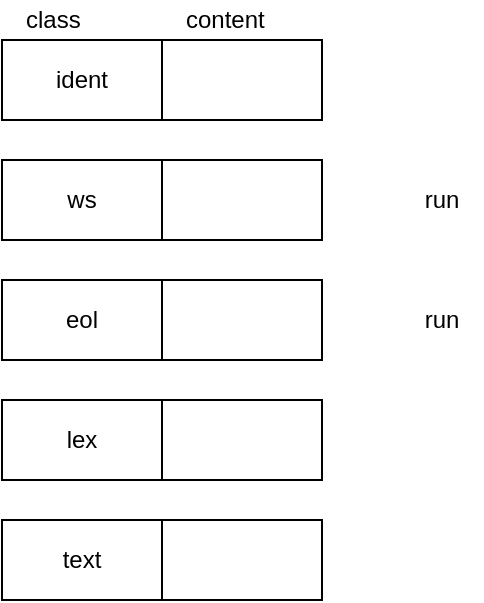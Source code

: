 <mxfile version="14.6.13" type="device" pages="3"><diagram id="q758erLMujVHihBBobEN" name="basic tokens"><mxGraphModel dx="1106" dy="806" grid="1" gridSize="10" guides="1" tooltips="1" connect="1" arrows="1" fold="1" page="1" pageScale="1" pageWidth="1100" pageHeight="850" math="0" shadow="0"><root><mxCell id="0"/><mxCell id="1" parent="0"/><mxCell id="L5prwi1aZWdTpoYQxjaW-1" value="ident" style="rounded=0;whiteSpace=wrap;html=1;" vertex="1" parent="1"><mxGeometry x="40" y="160" width="80" height="40" as="geometry"/></mxCell><mxCell id="L5prwi1aZWdTpoYQxjaW-3" value="" style="rounded=0;whiteSpace=wrap;html=1;" vertex="1" parent="1"><mxGeometry x="120" y="160" width="80" height="40" as="geometry"/></mxCell><mxCell id="L5prwi1aZWdTpoYQxjaW-4" value="class" style="text;html=1;strokeColor=none;fillColor=none;align=left;verticalAlign=middle;whiteSpace=wrap;rounded=0;" vertex="1" parent="1"><mxGeometry x="50" y="140" width="40" height="20" as="geometry"/></mxCell><mxCell id="L5prwi1aZWdTpoYQxjaW-6" value="content" style="text;html=1;strokeColor=none;fillColor=none;align=left;verticalAlign=middle;whiteSpace=wrap;rounded=0;" vertex="1" parent="1"><mxGeometry x="130" y="140" width="40" height="20" as="geometry"/></mxCell><mxCell id="L5prwi1aZWdTpoYQxjaW-7" value="ws" style="rounded=0;whiteSpace=wrap;html=1;" vertex="1" parent="1"><mxGeometry x="40" y="220" width="80" height="40" as="geometry"/></mxCell><mxCell id="L5prwi1aZWdTpoYQxjaW-9" value="" style="rounded=0;whiteSpace=wrap;html=1;" vertex="1" parent="1"><mxGeometry x="120" y="220" width="80" height="40" as="geometry"/></mxCell><mxCell id="L5prwi1aZWdTpoYQxjaW-10" value="eol" style="rounded=0;whiteSpace=wrap;html=1;" vertex="1" parent="1"><mxGeometry x="40" y="280" width="80" height="40" as="geometry"/></mxCell><mxCell id="L5prwi1aZWdTpoYQxjaW-12" value="" style="rounded=0;whiteSpace=wrap;html=1;" vertex="1" parent="1"><mxGeometry x="120" y="280" width="80" height="40" as="geometry"/></mxCell><mxCell id="L5prwi1aZWdTpoYQxjaW-13" value="lex" style="rounded=0;whiteSpace=wrap;html=1;" vertex="1" parent="1"><mxGeometry x="40" y="340" width="80" height="40" as="geometry"/></mxCell><mxCell id="L5prwi1aZWdTpoYQxjaW-15" value="" style="rounded=0;whiteSpace=wrap;html=1;" vertex="1" parent="1"><mxGeometry x="120" y="340" width="80" height="40" as="geometry"/></mxCell><mxCell id="L5prwi1aZWdTpoYQxjaW-16" value="text" style="rounded=0;whiteSpace=wrap;html=1;" vertex="1" parent="1"><mxGeometry x="40" y="400" width="80" height="40" as="geometry"/></mxCell><mxCell id="L5prwi1aZWdTpoYQxjaW-18" value="" style="rounded=0;whiteSpace=wrap;html=1;" vertex="1" parent="1"><mxGeometry x="120" y="400" width="80" height="40" as="geometry"/></mxCell><mxCell id="L5prwi1aZWdTpoYQxjaW-19" value="run" style="text;html=1;strokeColor=none;fillColor=none;align=center;verticalAlign=middle;whiteSpace=wrap;rounded=0;" vertex="1" parent="1"><mxGeometry x="240" y="230" width="40" height="20" as="geometry"/></mxCell><mxCell id="L5prwi1aZWdTpoYQxjaW-20" value="run" style="text;html=1;strokeColor=none;fillColor=none;align=center;verticalAlign=middle;whiteSpace=wrap;rounded=0;" vertex="1" parent="1"><mxGeometry x="240" y="290" width="40" height="20" as="geometry"/></mxCell></root></mxGraphModel></diagram><diagram name="line and file" id="4FyNnZv2i4IQjtWpqmVN"><mxGraphModel dx="1580" dy="1151" grid="1" gridSize="10" guides="1" tooltips="1" connect="1" arrows="1" fold="1" page="1" pageScale="1" pageWidth="1100" pageHeight="850" math="0" shadow="0"><root><mxCell id="XyYLDDtttfSexPk0L5Zn-0"/><mxCell id="XyYLDDtttfSexPk0L5Zn-1" parent="XyYLDDtttfSexPk0L5Zn-0"/><mxCell id="XyYLDDtttfSexPk0L5Zn-2" value="ident" style="rounded=0;whiteSpace=wrap;html=1;" vertex="1" parent="XyYLDDtttfSexPk0L5Zn-1"><mxGeometry x="40" y="160" width="80" height="40" as="geometry"/></mxCell><mxCell id="XyYLDDtttfSexPk0L5Zn-4" value="" style="rounded=0;whiteSpace=wrap;html=1;" vertex="1" parent="XyYLDDtttfSexPk0L5Zn-1"><mxGeometry x="120" y="160" width="80" height="40" as="geometry"/></mxCell><mxCell id="XyYLDDtttfSexPk0L5Zn-5" value="class" style="text;html=1;strokeColor=none;fillColor=none;align=left;verticalAlign=middle;whiteSpace=wrap;rounded=0;" vertex="1" parent="XyYLDDtttfSexPk0L5Zn-1"><mxGeometry x="50" y="140" width="40" height="20" as="geometry"/></mxCell><mxCell id="XyYLDDtttfSexPk0L5Zn-7" value="content" style="text;html=1;strokeColor=none;fillColor=none;align=left;verticalAlign=middle;whiteSpace=wrap;rounded=0;" vertex="1" parent="XyYLDDtttfSexPk0L5Zn-1"><mxGeometry x="130" y="140" width="40" height="20" as="geometry"/></mxCell><mxCell id="XyYLDDtttfSexPk0L5Zn-8" value="ws" style="rounded=0;whiteSpace=wrap;html=1;" vertex="1" parent="XyYLDDtttfSexPk0L5Zn-1"><mxGeometry x="40" y="220" width="80" height="40" as="geometry"/></mxCell><mxCell id="XyYLDDtttfSexPk0L5Zn-10" value="" style="rounded=0;whiteSpace=wrap;html=1;" vertex="1" parent="XyYLDDtttfSexPk0L5Zn-1"><mxGeometry x="120" y="220" width="80" height="40" as="geometry"/></mxCell><mxCell id="XyYLDDtttfSexPk0L5Zn-11" value="eol" style="rounded=0;whiteSpace=wrap;html=1;" vertex="1" parent="XyYLDDtttfSexPk0L5Zn-1"><mxGeometry x="40" y="280" width="80" height="40" as="geometry"/></mxCell><mxCell id="XyYLDDtttfSexPk0L5Zn-13" value="" style="rounded=0;whiteSpace=wrap;html=1;" vertex="1" parent="XyYLDDtttfSexPk0L5Zn-1"><mxGeometry x="120" y="280" width="80" height="40" as="geometry"/></mxCell><mxCell id="XyYLDDtttfSexPk0L5Zn-14" value="lex" style="rounded=0;whiteSpace=wrap;html=1;" vertex="1" parent="XyYLDDtttfSexPk0L5Zn-1"><mxGeometry x="40" y="340" width="80" height="40" as="geometry"/></mxCell><mxCell id="XyYLDDtttfSexPk0L5Zn-16" value="" style="rounded=0;whiteSpace=wrap;html=1;" vertex="1" parent="XyYLDDtttfSexPk0L5Zn-1"><mxGeometry x="120" y="340" width="80" height="40" as="geometry"/></mxCell><mxCell id="XyYLDDtttfSexPk0L5Zn-17" value="text" style="rounded=0;whiteSpace=wrap;html=1;" vertex="1" parent="XyYLDDtttfSexPk0L5Zn-1"><mxGeometry x="40" y="400" width="80" height="40" as="geometry"/></mxCell><mxCell id="XyYLDDtttfSexPk0L5Zn-19" value="" style="rounded=0;whiteSpace=wrap;html=1;" vertex="1" parent="XyYLDDtttfSexPk0L5Zn-1"><mxGeometry x="120" y="400" width="80" height="40" as="geometry"/></mxCell><mxCell id="XyYLDDtttfSexPk0L5Zn-20" value="&lt;i&gt;run&lt;/i&gt;" style="text;html=1;strokeColor=none;fillColor=none;align=center;verticalAlign=middle;whiteSpace=wrap;rounded=0;" vertex="1" parent="XyYLDDtttfSexPk0L5Zn-1"><mxGeometry x="140" y="230" width="40" height="20" as="geometry"/></mxCell><mxCell id="XyYLDDtttfSexPk0L5Zn-21" value="&lt;i&gt;run&lt;/i&gt;" style="text;html=1;strokeColor=none;fillColor=none;align=center;verticalAlign=middle;whiteSpace=wrap;rounded=0;" vertex="1" parent="XyYLDDtttfSexPk0L5Zn-1"><mxGeometry x="140" y="290" width="40" height="20" as="geometry"/></mxCell><mxCell id="R7oRMEcK3-nAzzsThVdF-0" value="line" style="rounded=0;whiteSpace=wrap;html=1;" vertex="1" parent="XyYLDDtttfSexPk0L5Zn-1"><mxGeometry x="40" y="460" width="80" height="40" as="geometry"/></mxCell><mxCell id="R7oRMEcK3-nAzzsThVdF-1" value="NN" style="rounded=0;whiteSpace=wrap;html=1;" vertex="1" parent="XyYLDDtttfSexPk0L5Zn-1"><mxGeometry x="120" y="460" width="80" height="40" as="geometry"/></mxCell><mxCell id="R7oRMEcK3-nAzzsThVdF-2" value="file" style="rounded=0;whiteSpace=wrap;html=1;" vertex="1" parent="XyYLDDtttfSexPk0L5Zn-1"><mxGeometry x="40" y="520" width="80" height="40" as="geometry"/></mxCell><mxCell id="R7oRMEcK3-nAzzsThVdF-3" value="..." style="rounded=0;whiteSpace=wrap;html=1;" vertex="1" parent="XyYLDDtttfSexPk0L5Zn-1"><mxGeometry x="120" y="520" width="80" height="40" as="geometry"/></mxCell></root></mxGraphModel></diagram><diagram name="embellished tokens" id="Cx9Z_D_UMr7verjHAX50"><mxGraphModel dx="1106" dy="806" grid="1" gridSize="10" guides="1" tooltips="1" connect="1" arrows="1" fold="1" page="1" pageScale="1" pageWidth="1100" pageHeight="850" math="0" shadow="0"><root><mxCell id="7Bz0XT4_teJluRgP3fAH-0"/><mxCell id="7Bz0XT4_teJluRgP3fAH-1" parent="7Bz0XT4_teJluRgP3fAH-0"/><mxCell id="7Bz0XT4_teJluRgP3fAH-2" value="" style="rounded=1;whiteSpace=wrap;html=1;" vertex="1" parent="7Bz0XT4_teJluRgP3fAH-1"><mxGeometry x="245" y="820" width="370" height="100" as="geometry"/></mxCell><mxCell id="7Bz0XT4_teJluRgP3fAH-3" value="" style="rounded=1;whiteSpace=wrap;html=1;" vertex="1" parent="7Bz0XT4_teJluRgP3fAH-1"><mxGeometry x="250" y="940" width="370" height="100" as="geometry"/></mxCell><mxCell id="7Bz0XT4_teJluRgP3fAH-4" value="" style="rounded=1;whiteSpace=wrap;html=1;" vertex="1" parent="7Bz0XT4_teJluRgP3fAH-1"><mxGeometry x="250" y="1060" width="370" height="100" as="geometry"/></mxCell><mxCell id="7Bz0XT4_teJluRgP3fAH-5" value="" style="rounded=1;whiteSpace=wrap;html=1;" vertex="1" parent="7Bz0XT4_teJluRgP3fAH-1"><mxGeometry x="245" y="700" width="370" height="100" as="geometry"/></mxCell><mxCell id="7Bz0XT4_teJluRgP3fAH-6" value="" style="rounded=1;whiteSpace=wrap;html=1;" vertex="1" parent="7Bz0XT4_teJluRgP3fAH-1"><mxGeometry x="245" y="560" width="370" height="120" as="geometry"/></mxCell><mxCell id="7Bz0XT4_teJluRgP3fAH-7" value="" style="rounded=1;whiteSpace=wrap;html=1;" vertex="1" parent="7Bz0XT4_teJluRgP3fAH-1"><mxGeometry x="245" y="180" width="350" height="260" as="geometry"/></mxCell><mxCell id="7Bz0XT4_teJluRgP3fAH-8" value="" style="rounded=1;whiteSpace=wrap;html=1;" vertex="1" parent="7Bz0XT4_teJluRgP3fAH-1"><mxGeometry x="285" y="260" width="270" height="160" as="geometry"/></mxCell><mxCell id="7Bz0XT4_teJluRgP3fAH-9" value="ident" style="rounded=0;whiteSpace=wrap;html=1;" vertex="1" parent="7Bz0XT4_teJluRgP3fAH-1"><mxGeometry x="40" y="160" width="80" height="40" as="geometry"/></mxCell><mxCell id="7Bz0XT4_teJluRgP3fAH-10" value="" style="rounded=0;whiteSpace=wrap;html=1;" vertex="1" parent="7Bz0XT4_teJluRgP3fAH-1"><mxGeometry x="120" y="160" width="80" height="40" as="geometry"/></mxCell><mxCell id="7Bz0XT4_teJluRgP3fAH-11" value="class" style="text;html=1;strokeColor=none;fillColor=none;align=left;verticalAlign=middle;whiteSpace=wrap;rounded=0;" vertex="1" parent="7Bz0XT4_teJluRgP3fAH-1"><mxGeometry x="50" y="140" width="40" height="20" as="geometry"/></mxCell><mxCell id="7Bz0XT4_teJluRgP3fAH-12" value="content" style="text;html=1;strokeColor=none;fillColor=none;align=left;verticalAlign=middle;whiteSpace=wrap;rounded=0;" vertex="1" parent="7Bz0XT4_teJluRgP3fAH-1"><mxGeometry x="130" y="140" width="40" height="20" as="geometry"/></mxCell><mxCell id="7Bz0XT4_teJluRgP3fAH-17" value="lex" style="rounded=0;whiteSpace=wrap;html=1;" vertex="1" parent="7Bz0XT4_teJluRgP3fAH-1"><mxGeometry x="40" y="480" width="80" height="40" as="geometry"/></mxCell><mxCell id="7Bz0XT4_teJluRgP3fAH-18" value="" style="rounded=0;whiteSpace=wrap;html=1;" vertex="1" parent="7Bz0XT4_teJluRgP3fAH-1"><mxGeometry x="120" y="480" width="80" height="40" as="geometry"/></mxCell><mxCell id="7Bz0XT4_teJluRgP3fAH-23" value="def" style="rounded=0;whiteSpace=wrap;html=1;" vertex="1" parent="7Bz0XT4_teJluRgP3fAH-1"><mxGeometry x="395" y="290" width="80" height="40" as="geometry"/></mxCell><mxCell id="7Bz0XT4_teJluRgP3fAH-24" value="code" style="rounded=0;whiteSpace=wrap;html=1;" vertex="1" parent="7Bz0XT4_teJluRgP3fAH-1"><mxGeometry x="335" y="590" width="80" height="40" as="geometry"/></mxCell><mxCell id="7Bz0XT4_teJluRgP3fAH-25" value="{...}" style="rounded=0;whiteSpace=wrap;html=1;" vertex="1" parent="7Bz0XT4_teJluRgP3fAH-1"><mxGeometry x="515" y="620" width="80" height="40" as="geometry"/></mxCell><mxCell id="7Bz0XT4_teJluRgP3fAH-26" value="commentToEol" style="rounded=0;whiteSpace=wrap;html=1;" vertex="1" parent="7Bz0XT4_teJluRgP3fAH-1"><mxGeometry x="335" y="710" width="80" height="40" as="geometry"/></mxCell><mxCell id="7Bz0XT4_teJluRgP3fAH-27" value="//...\n" style="rounded=0;whiteSpace=wrap;html=1;" vertex="1" parent="7Bz0XT4_teJluRgP3fAH-1"><mxGeometry x="515" y="740" width="80" height="40" as="geometry"/></mxCell><mxCell id="7Bz0XT4_teJluRgP3fAH-28" value="blockComment" style="rounded=0;whiteSpace=wrap;html=1;" vertex="1" parent="7Bz0XT4_teJluRgP3fAH-1"><mxGeometry x="335" y="830" width="80" height="40" as="geometry"/></mxCell><mxCell id="7Bz0XT4_teJluRgP3fAH-29" value="/* ... */" style="rounded=0;whiteSpace=wrap;html=1;" vertex="1" parent="7Bz0XT4_teJluRgP3fAH-1"><mxGeometry x="515" y="860" width="80" height="40" as="geometry"/></mxCell><mxCell id="7Bz0XT4_teJluRgP3fAH-30" value="dqstring" style="rounded=0;whiteSpace=wrap;html=1;" vertex="1" parent="7Bz0XT4_teJluRgP3fAH-1"><mxGeometry x="345" y="950" width="80" height="40" as="geometry"/></mxCell><mxCell id="7Bz0XT4_teJluRgP3fAH-31" value="&quot; ... &quot;" style="rounded=0;whiteSpace=wrap;html=1;" vertex="1" parent="7Bz0XT4_teJluRgP3fAH-1"><mxGeometry x="525" y="980" width="80" height="40" as="geometry"/></mxCell><mxCell id="7Bz0XT4_teJluRgP3fAH-32" value="sqstring" style="rounded=0;whiteSpace=wrap;html=1;" vertex="1" parent="7Bz0XT4_teJluRgP3fAH-1"><mxGeometry x="340" y="1070" width="80" height="40" as="geometry"/></mxCell><mxCell id="7Bz0XT4_teJluRgP3fAH-33" value="' ... '" style="rounded=0;whiteSpace=wrap;html=1;" vertex="1" parent="7Bz0XT4_teJluRgP3fAH-1"><mxGeometry x="520" y="1100" width="80" height="40" as="geometry"/></mxCell><mxCell id="7Bz0XT4_teJluRgP3fAH-34" value="ident" style="rounded=0;whiteSpace=wrap;html=1;" vertex="1" parent="7Bz0XT4_teJluRgP3fAH-1"><mxGeometry x="355" y="350" width="80" height="40" as="geometry"/></mxCell><mxCell id="7Bz0XT4_teJluRgP3fAH-35" value="" style="rounded=0;whiteSpace=wrap;html=1;" vertex="1" parent="7Bz0XT4_teJluRgP3fAH-1"><mxGeometry x="435" y="350" width="80" height="40" as="geometry"/></mxCell><mxCell id="7Bz0XT4_teJluRgP3fAH-36" value="text" style="rounded=0;whiteSpace=wrap;html=1;" vertex="1" parent="7Bz0XT4_teJluRgP3fAH-1"><mxGeometry x="435" y="620" width="80" height="40" as="geometry"/></mxCell><mxCell id="7Bz0XT4_teJluRgP3fAH-37" value="text" style="rounded=0;whiteSpace=wrap;html=1;" vertex="1" parent="7Bz0XT4_teJluRgP3fAH-1"><mxGeometry x="435" y="740" width="80" height="40" as="geometry"/></mxCell><mxCell id="7Bz0XT4_teJluRgP3fAH-38" value="text" style="rounded=0;whiteSpace=wrap;html=1;" vertex="1" parent="7Bz0XT4_teJluRgP3fAH-1"><mxGeometry x="435" y="860" width="80" height="40" as="geometry"/></mxCell><mxCell id="7Bz0XT4_teJluRgP3fAH-39" value="text" style="rounded=0;whiteSpace=wrap;html=1;" vertex="1" parent="7Bz0XT4_teJluRgP3fAH-1"><mxGeometry x="445" y="980" width="80" height="40" as="geometry"/></mxCell><mxCell id="7Bz0XT4_teJluRgP3fAH-40" value="text" style="rounded=0;whiteSpace=wrap;html=1;" vertex="1" parent="7Bz0XT4_teJluRgP3fAH-1"><mxGeometry x="440" y="1100" width="80" height="40" as="geometry"/></mxCell><mxCell id="7Bz0XT4_teJluRgP3fAH-41" value="compound token" style="rounded=0;whiteSpace=wrap;html=1;" vertex="1" parent="7Bz0XT4_teJluRgP3fAH-1"><mxGeometry x="255" y="590" width="80" height="40" as="geometry"/></mxCell><mxCell id="7Bz0XT4_teJluRgP3fAH-42" value="compound token" style="rounded=0;whiteSpace=wrap;html=1;" vertex="1" parent="7Bz0XT4_teJluRgP3fAH-1"><mxGeometry x="255" y="710" width="80" height="40" as="geometry"/></mxCell><mxCell id="7Bz0XT4_teJluRgP3fAH-43" value="compound token" style="rounded=0;whiteSpace=wrap;html=1;" vertex="1" parent="7Bz0XT4_teJluRgP3fAH-1"><mxGeometry x="255" y="830" width="80" height="40" as="geometry"/></mxCell><mxCell id="7Bz0XT4_teJluRgP3fAH-44" value="compound token" style="rounded=0;whiteSpace=wrap;html=1;" vertex="1" parent="7Bz0XT4_teJluRgP3fAH-1"><mxGeometry x="265" y="950" width="80" height="40" as="geometry"/></mxCell><mxCell id="7Bz0XT4_teJluRgP3fAH-45" value="compound token" style="rounded=0;whiteSpace=wrap;html=1;" vertex="1" parent="7Bz0XT4_teJluRgP3fAH-1"><mxGeometry x="260" y="1070" width="80" height="40" as="geometry"/></mxCell><mxCell id="7Bz0XT4_teJluRgP3fAH-46" value="keyword" style="rounded=0;whiteSpace=wrap;html=1;" vertex="1" parent="7Bz0XT4_teJluRgP3fAH-1"><mxGeometry x="315" y="290" width="80" height="40" as="geometry"/></mxCell><mxCell id="7Bz0XT4_teJluRgP3fAH-47" value="class" style="text;html=1;strokeColor=none;fillColor=none;align=left;verticalAlign=middle;whiteSpace=wrap;rounded=0;" vertex="1" parent="7Bz0XT4_teJluRgP3fAH-1"><mxGeometry x="365" y="330" width="40" height="20" as="geometry"/></mxCell><mxCell id="7Bz0XT4_teJluRgP3fAH-48" value="content" style="text;html=1;strokeColor=none;fillColor=none;align=left;verticalAlign=middle;whiteSpace=wrap;rounded=0;" vertex="1" parent="7Bz0XT4_teJluRgP3fAH-1"><mxGeometry x="445" y="330" width="40" height="20" as="geometry"/></mxCell><mxCell id="7Bz0XT4_teJluRgP3fAH-49" value="class" style="text;html=1;strokeColor=none;fillColor=none;align=left;verticalAlign=middle;whiteSpace=wrap;rounded=0;" vertex="1" parent="7Bz0XT4_teJluRgP3fAH-1"><mxGeometry x="325" y="270" width="40" height="20" as="geometry"/></mxCell><mxCell id="7Bz0XT4_teJluRgP3fAH-50" value="tag" style="text;html=1;strokeColor=none;fillColor=none;align=left;verticalAlign=middle;whiteSpace=wrap;rounded=0;" vertex="1" parent="7Bz0XT4_teJluRgP3fAH-1"><mxGeometry x="405" y="270" width="40" height="20" as="geometry"/></mxCell><mxCell id="7Bz0XT4_teJluRgP3fAH-51" value="class" style="text;html=1;strokeColor=none;fillColor=none;align=left;verticalAlign=middle;whiteSpace=wrap;rounded=0;" vertex="1" parent="7Bz0XT4_teJluRgP3fAH-1"><mxGeometry x="445" y="600" width="40" height="20" as="geometry"/></mxCell><mxCell id="7Bz0XT4_teJluRgP3fAH-52" value="content" style="text;html=1;strokeColor=none;fillColor=none;align=left;verticalAlign=middle;whiteSpace=wrap;rounded=0;" vertex="1" parent="7Bz0XT4_teJluRgP3fAH-1"><mxGeometry x="525" y="600" width="40" height="20" as="geometry"/></mxCell><mxCell id="7Bz0XT4_teJluRgP3fAH-53" value="class" style="text;html=1;strokeColor=none;fillColor=none;align=left;verticalAlign=middle;whiteSpace=wrap;rounded=0;" vertex="1" parent="7Bz0XT4_teJluRgP3fAH-1"><mxGeometry x="265" y="570" width="40" height="20" as="geometry"/></mxCell><mxCell id="7Bz0XT4_teJluRgP3fAH-54" value="tag" style="text;html=1;strokeColor=none;fillColor=none;align=left;verticalAlign=middle;whiteSpace=wrap;rounded=0;" vertex="1" parent="7Bz0XT4_teJluRgP3fAH-1"><mxGeometry x="345" y="570" width="40" height="20" as="geometry"/></mxCell><mxCell id="7Bz0XT4_teJluRgP3fAH-55" value="keyword" style="rounded=0;whiteSpace=wrap;html=1;" vertex="1" parent="7Bz0XT4_teJluRgP3fAH-1"><mxGeometry x="355" y="210" width="80" height="40" as="geometry"/></mxCell><mxCell id="7Bz0XT4_teJluRgP3fAH-56" value="compound token" style="rounded=0;whiteSpace=wrap;html=1;" vertex="1" parent="7Bz0XT4_teJluRgP3fAH-1"><mxGeometry x="275" y="210" width="80" height="40" as="geometry"/></mxCell><mxCell id="7Bz0XT4_teJluRgP3fAH-57" value="class" style="text;html=1;strokeColor=none;fillColor=none;align=left;verticalAlign=middle;whiteSpace=wrap;rounded=0;" vertex="1" parent="7Bz0XT4_teJluRgP3fAH-1"><mxGeometry x="285" y="190" width="40" height="20" as="geometry"/></mxCell><mxCell id="7Bz0XT4_teJluRgP3fAH-58" value="tag" style="text;html=1;strokeColor=none;fillColor=none;align=left;verticalAlign=middle;whiteSpace=wrap;rounded=0;" vertex="1" parent="7Bz0XT4_teJluRgP3fAH-1"><mxGeometry x="365" y="190" width="40" height="20" as="geometry"/></mxCell><mxCell id="7Bz0XT4_teJluRgP3fAH-59" value="line" style="rounded=0;whiteSpace=wrap;html=1;" vertex="1" parent="7Bz0XT4_teJluRgP3fAH-1"><mxGeometry x="40" y="1175" width="80" height="40" as="geometry"/></mxCell><mxCell id="7Bz0XT4_teJluRgP3fAH-60" value="NN" style="rounded=0;whiteSpace=wrap;html=1;" vertex="1" parent="7Bz0XT4_teJluRgP3fAH-1"><mxGeometry x="120" y="1175" width="80" height="40" as="geometry"/></mxCell><mxCell id="7Bz0XT4_teJluRgP3fAH-61" value="file" style="rounded=0;whiteSpace=wrap;html=1;" vertex="1" parent="7Bz0XT4_teJluRgP3fAH-1"><mxGeometry x="40" y="1235" width="80" height="40" as="geometry"/></mxCell><mxCell id="7Bz0XT4_teJluRgP3fAH-62" value="..." style="rounded=0;whiteSpace=wrap;html=1;" vertex="1" parent="7Bz0XT4_teJluRgP3fAH-1"><mxGeometry x="120" y="1235" width="80" height="40" as="geometry"/></mxCell><mxCell id="eb2gr8YOYdTVP98yOHgV-0" value="keywords" style="text;html=1;strokeColor=none;fillColor=none;align=left;verticalAlign=middle;whiteSpace=wrap;rounded=0;" vertex="1" parent="7Bz0XT4_teJluRgP3fAH-1"><mxGeometry x="280" y="160" width="40" height="20" as="geometry"/></mxCell><mxCell id="eb2gr8YOYdTVP98yOHgV-1" value="code, comments, strings" style="text;html=1;strokeColor=none;fillColor=none;align=left;verticalAlign=middle;whiteSpace=wrap;rounded=0;" vertex="1" parent="7Bz0XT4_teJluRgP3fAH-1"><mxGeometry x="260" y="540" width="140" height="20" as="geometry"/></mxCell></root></mxGraphModel></diagram></mxfile>